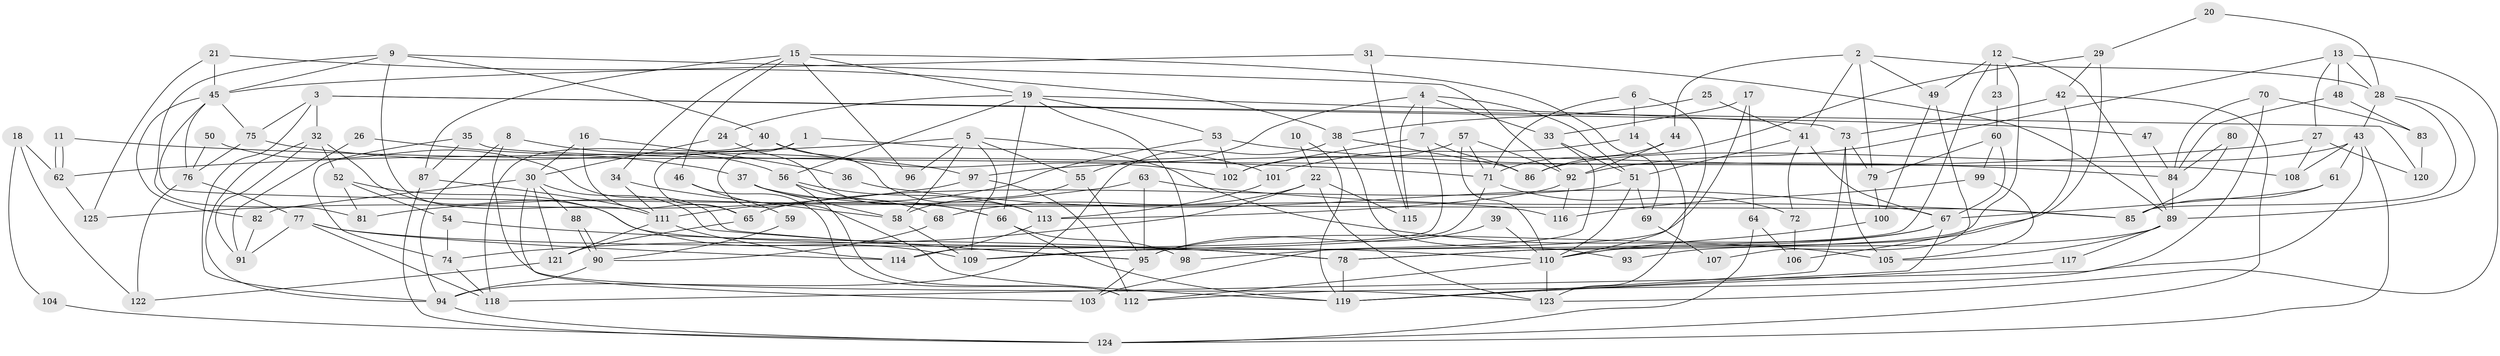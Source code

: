 // Generated by graph-tools (version 1.1) at 2025/11/02/27/25 16:11:16]
// undirected, 125 vertices, 250 edges
graph export_dot {
graph [start="1"]
  node [color=gray90,style=filled];
  1;
  2;
  3;
  4;
  5;
  6;
  7;
  8;
  9;
  10;
  11;
  12;
  13;
  14;
  15;
  16;
  17;
  18;
  19;
  20;
  21;
  22;
  23;
  24;
  25;
  26;
  27;
  28;
  29;
  30;
  31;
  32;
  33;
  34;
  35;
  36;
  37;
  38;
  39;
  40;
  41;
  42;
  43;
  44;
  45;
  46;
  47;
  48;
  49;
  50;
  51;
  52;
  53;
  54;
  55;
  56;
  57;
  58;
  59;
  60;
  61;
  62;
  63;
  64;
  65;
  66;
  67;
  68;
  69;
  70;
  71;
  72;
  73;
  74;
  75;
  76;
  77;
  78;
  79;
  80;
  81;
  82;
  83;
  84;
  85;
  86;
  87;
  88;
  89;
  90;
  91;
  92;
  93;
  94;
  95;
  96;
  97;
  98;
  99;
  100;
  101;
  102;
  103;
  104;
  105;
  106;
  107;
  108;
  109;
  110;
  111;
  112;
  113;
  114;
  115;
  116;
  117;
  118;
  119;
  120;
  121;
  122;
  123;
  124;
  125;
  1 -- 119;
  1 -- 65;
  1 -- 101;
  2 -- 41;
  2 -- 28;
  2 -- 44;
  2 -- 49;
  2 -- 79;
  3 -- 94;
  3 -- 120;
  3 -- 32;
  3 -- 47;
  3 -- 75;
  4 -- 33;
  4 -- 55;
  4 -- 7;
  4 -- 51;
  4 -- 115;
  5 -- 55;
  5 -- 58;
  5 -- 62;
  5 -- 96;
  5 -- 105;
  5 -- 109;
  6 -- 71;
  6 -- 110;
  6 -- 14;
  7 -- 102;
  7 -- 86;
  7 -- 114;
  8 -- 123;
  8 -- 56;
  8 -- 94;
  9 -- 92;
  9 -- 111;
  9 -- 40;
  9 -- 45;
  9 -- 81;
  10 -- 22;
  10 -- 119;
  11 -- 71;
  11 -- 62;
  11 -- 62;
  12 -- 78;
  12 -- 109;
  12 -- 23;
  12 -- 49;
  12 -- 89;
  13 -- 28;
  13 -- 123;
  13 -- 27;
  13 -- 48;
  13 -- 92;
  14 -- 101;
  14 -- 123;
  15 -- 87;
  15 -- 19;
  15 -- 34;
  15 -- 46;
  15 -- 69;
  15 -- 96;
  16 -- 30;
  16 -- 65;
  16 -- 36;
  17 -- 64;
  17 -- 98;
  17 -- 33;
  18 -- 122;
  18 -- 62;
  18 -- 104;
  19 -- 73;
  19 -- 56;
  19 -- 24;
  19 -- 53;
  19 -- 66;
  19 -- 98;
  20 -- 28;
  20 -- 29;
  21 -- 45;
  21 -- 38;
  21 -- 125;
  22 -- 123;
  22 -- 115;
  22 -- 68;
  22 -- 74;
  23 -- 60;
  24 -- 66;
  24 -- 30;
  25 -- 41;
  25 -- 38;
  26 -- 37;
  26 -- 91;
  27 -- 97;
  27 -- 108;
  27 -- 120;
  28 -- 43;
  28 -- 89;
  28 -- 85;
  29 -- 86;
  29 -- 42;
  29 -- 106;
  30 -- 103;
  30 -- 82;
  30 -- 88;
  30 -- 95;
  30 -- 121;
  31 -- 89;
  31 -- 45;
  31 -- 115;
  32 -- 109;
  32 -- 52;
  32 -- 91;
  32 -- 94;
  33 -- 51;
  33 -- 103;
  34 -- 111;
  34 -- 58;
  35 -- 74;
  35 -- 108;
  35 -- 87;
  36 -- 67;
  37 -- 58;
  37 -- 68;
  37 -- 116;
  38 -- 94;
  38 -- 86;
  38 -- 93;
  39 -- 110;
  39 -- 95;
  40 -- 118;
  40 -- 102;
  40 -- 113;
  41 -- 51;
  41 -- 67;
  41 -- 72;
  42 -- 110;
  42 -- 73;
  42 -- 124;
  43 -- 124;
  43 -- 118;
  43 -- 61;
  43 -- 86;
  43 -- 108;
  44 -- 92;
  44 -- 71;
  45 -- 75;
  45 -- 76;
  45 -- 82;
  45 -- 85;
  46 -- 112;
  46 -- 59;
  47 -- 84;
  48 -- 84;
  48 -- 83;
  49 -- 100;
  49 -- 107;
  50 -- 95;
  50 -- 76;
  51 -- 110;
  51 -- 65;
  51 -- 69;
  52 -- 110;
  52 -- 54;
  52 -- 81;
  53 -- 102;
  53 -- 84;
  53 -- 111;
  54 -- 78;
  54 -- 74;
  55 -- 95;
  55 -- 58;
  56 -- 113;
  56 -- 66;
  56 -- 112;
  57 -- 92;
  57 -- 110;
  57 -- 71;
  57 -- 102;
  58 -- 109;
  59 -- 90;
  60 -- 67;
  60 -- 99;
  60 -- 79;
  61 -- 85;
  61 -- 67;
  62 -- 125;
  63 -- 85;
  63 -- 81;
  63 -- 95;
  64 -- 124;
  64 -- 106;
  65 -- 121;
  66 -- 119;
  66 -- 98;
  67 -- 95;
  67 -- 78;
  67 -- 119;
  68 -- 90;
  69 -- 107;
  70 -- 112;
  70 -- 84;
  70 -- 83;
  71 -- 72;
  71 -- 109;
  72 -- 106;
  73 -- 79;
  73 -- 119;
  73 -- 105;
  74 -- 118;
  75 -- 76;
  75 -- 97;
  76 -- 77;
  76 -- 122;
  77 -- 114;
  77 -- 91;
  77 -- 78;
  77 -- 118;
  78 -- 119;
  79 -- 100;
  80 -- 84;
  80 -- 85;
  82 -- 91;
  83 -- 120;
  84 -- 89;
  87 -- 124;
  87 -- 111;
  88 -- 90;
  88 -- 90;
  89 -- 105;
  89 -- 93;
  89 -- 117;
  90 -- 94;
  92 -- 113;
  92 -- 116;
  94 -- 124;
  95 -- 103;
  97 -- 125;
  97 -- 112;
  99 -- 105;
  99 -- 116;
  100 -- 110;
  101 -- 113;
  104 -- 124;
  110 -- 112;
  110 -- 123;
  111 -- 114;
  111 -- 121;
  113 -- 114;
  117 -- 119;
  121 -- 122;
}
